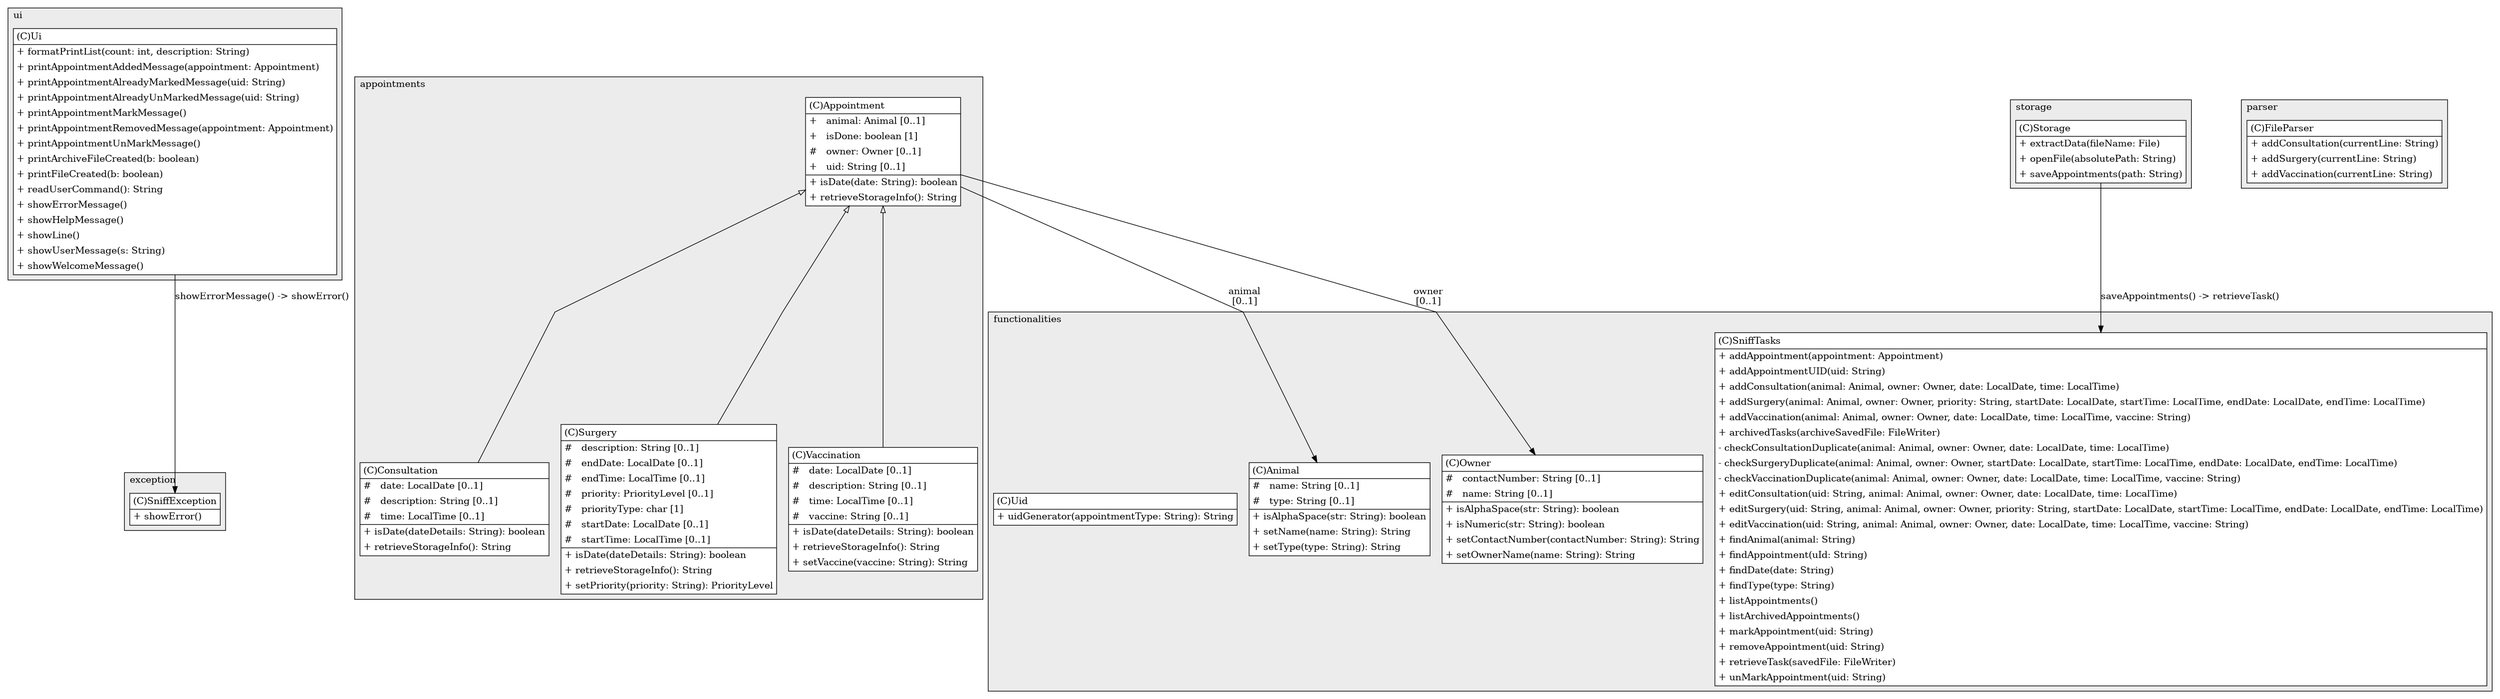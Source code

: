 @startuml

/' diagram meta data start
config=StructureConfiguration;
{
  "projectClassification": {
    "searchMode": "OpenProject", // OpenProject, AllProjects
    "includedProjects": "",
    "pathEndKeywords": "*.impl",
    "isClientPath": "",
    "isClientName": "",
    "isTestPath": "",
    "isTestName": "",
    "isMappingPath": "",
    "isMappingName": "",
    "isDataAccessPath": "",
    "isDataAccessName": "",
    "isDataStructurePath": "",
    "isDataStructureName": "",
    "isInterfaceStructuresPath": "",
    "isInterfaceStructuresName": "",
    "isEntryPointPath": "",
    "isEntryPointName": "",
    "treatFinalFieldsAsMandatory": false
  },
  "graphRestriction": {
    "classPackageExcludeFilter": "",
    "classPackageIncludeFilter": "",
    "classNameExcludeFilter": "",
    "classNameIncludeFilter": "",
    "methodNameExcludeFilter": "",
    "methodNameIncludeFilter": "",
    "removeByInheritance": "", // inheritance/annotation based filtering is done in a second step
    "removeByAnnotation": "",
    "removeByClassPackage": "", // cleanup the graph after inheritance/annotation based filtering is done
    "removeByClassName": "",
    "cutMappings": false,
    "cutEnum": true,
    "cutTests": true,
    "cutClient": true,
    "cutDataAccess": false,
    "cutInterfaceStructures": false,
    "cutDataStructures": false,
    "cutGetterAndSetter": true,
    "cutConstructors": true
  },
  "graphTraversal": {
    "forwardDepth": 6,
    "backwardDepth": 6,
    "classPackageExcludeFilter": "",
    "classPackageIncludeFilter": "",
    "classNameExcludeFilter": "",
    "classNameIncludeFilter": "",
    "methodNameExcludeFilter": "",
    "methodNameIncludeFilter": "",
    "hideMappings": false,
    "hideDataStructures": false,
    "hidePrivateMethods": true,
    "hideInterfaceCalls": true, // indirection: implementation -> interface (is hidden) -> implementation
    "onlyShowApplicationEntryPoints": false, // root node is included
    "useMethodCallsForStructureDiagram": "ForwardOnly" // ForwardOnly, BothDirections, No
  },
  "details": {
    "aggregation": "GroupByClass", // ByClass, GroupByClass, None
    "showClassGenericTypes": true,
    "showMethods": true,
    "showMethodParameterNames": true,
    "showMethodParameterTypes": true,
    "showMethodReturnType": true,
    "showPackageLevels": 2,
    "showDetailedClassStructure": true
  },
  "rootClass": "functionalities.storage.Storage",
  "extensionCallbackMethod": "" // qualified.class.name#methodName - signature: public static String method(String)
}
diagram meta data end '/



digraph g {
    rankdir="TB"
    splines=polyline
    

'nodes 
subgraph cluster_1481625679 { 
   	label=exception
	labeljust=l
	fillcolor="#ececec"
	style=filled
   
   SniffException1481625679[
	label=<<TABLE BORDER="1" CELLBORDER="0" CELLPADDING="4" CELLSPACING="0">
<TR><TD ALIGN="LEFT" >(C)SniffException</TD></TR>
<HR/>
<TR><TD ALIGN="LEFT" >+ showError()</TD></TR>
</TABLE>>
	style=filled
	margin=0
	shape=plaintext
	fillcolor="#FFFFFF"
];
} 

subgraph cluster_1519786164 { 
   	label=appointments
	labeljust=l
	fillcolor="#ececec"
	style=filled
   
   Appointment967792423[
	label=<<TABLE BORDER="1" CELLBORDER="0" CELLPADDING="4" CELLSPACING="0">
<TR><TD ALIGN="LEFT" >(C)Appointment</TD></TR>
<HR/>
<TR><TD ALIGN="LEFT" >+   animal: Animal [0..1]</TD></TR>
<TR><TD ALIGN="LEFT" >+   isDone: boolean [1]</TD></TR>
<TR><TD ALIGN="LEFT" >#   owner: Owner [0..1]</TD></TR>
<TR><TD ALIGN="LEFT" >+   uid: String [0..1]</TD></TR>
<HR/>
<TR><TD ALIGN="LEFT" >+ isDate(date: String): boolean</TD></TR>
<TR><TD ALIGN="LEFT" >+ retrieveStorageInfo(): String</TD></TR>
</TABLE>>
	style=filled
	margin=0
	shape=plaintext
	fillcolor="#FFFFFF"
];

Consultation967792423[
	label=<<TABLE BORDER="1" CELLBORDER="0" CELLPADDING="4" CELLSPACING="0">
<TR><TD ALIGN="LEFT" >(C)Consultation</TD></TR>
<HR/>
<TR><TD ALIGN="LEFT" >#   date: LocalDate [0..1]</TD></TR>
<TR><TD ALIGN="LEFT" >#   description: String [0..1]</TD></TR>
<TR><TD ALIGN="LEFT" >#   time: LocalTime [0..1]</TD></TR>
<HR/>
<TR><TD ALIGN="LEFT" >+ isDate(dateDetails: String): boolean</TD></TR>
<TR><TD ALIGN="LEFT" >+ retrieveStorageInfo(): String</TD></TR>
</TABLE>>
	style=filled
	margin=0
	shape=plaintext
	fillcolor="#FFFFFF"
];

Surgery967792423[
	label=<<TABLE BORDER="1" CELLBORDER="0" CELLPADDING="4" CELLSPACING="0">
<TR><TD ALIGN="LEFT" >(C)Surgery</TD></TR>
<HR/>
<TR><TD ALIGN="LEFT" >#   description: String [0..1]</TD></TR>
<TR><TD ALIGN="LEFT" >#   endDate: LocalDate [0..1]</TD></TR>
<TR><TD ALIGN="LEFT" >#   endTime: LocalTime [0..1]</TD></TR>
<TR><TD ALIGN="LEFT" >#   priority: PriorityLevel [0..1]</TD></TR>
<TR><TD ALIGN="LEFT" >#   priorityType: char [1]</TD></TR>
<TR><TD ALIGN="LEFT" >#   startDate: LocalDate [0..1]</TD></TR>
<TR><TD ALIGN="LEFT" >#   startTime: LocalTime [0..1]</TD></TR>
<HR/>
<TR><TD ALIGN="LEFT" >+ isDate(dateDetails: String): boolean</TD></TR>
<TR><TD ALIGN="LEFT" >+ retrieveStorageInfo(): String</TD></TR>
<TR><TD ALIGN="LEFT" >+ setPriority(priority: String): PriorityLevel</TD></TR>
</TABLE>>
	style=filled
	margin=0
	shape=plaintext
	fillcolor="#FFFFFF"
];

Vaccination967792423[
	label=<<TABLE BORDER="1" CELLBORDER="0" CELLPADDING="4" CELLSPACING="0">
<TR><TD ALIGN="LEFT" >(C)Vaccination</TD></TR>
<HR/>
<TR><TD ALIGN="LEFT" >#   date: LocalDate [0..1]</TD></TR>
<TR><TD ALIGN="LEFT" >#   description: String [0..1]</TD></TR>
<TR><TD ALIGN="LEFT" >#   time: LocalTime [0..1]</TD></TR>
<TR><TD ALIGN="LEFT" >#   vaccine: String [0..1]</TD></TR>
<HR/>
<TR><TD ALIGN="LEFT" >+ isDate(dateDetails: String): boolean</TD></TR>
<TR><TD ALIGN="LEFT" >+ retrieveStorageInfo(): String</TD></TR>
<TR><TD ALIGN="LEFT" >+ setVaccine(vaccine: String): String</TD></TR>
</TABLE>>
	style=filled
	margin=0
	shape=plaintext
	fillcolor="#FFFFFF"
];
} 

subgraph cluster_1884274053 { 
   	label=storage
	labeljust=l
	fillcolor="#ececec"
	style=filled
   
   Storage1389662410[
	label=<<TABLE BORDER="1" CELLBORDER="0" CELLPADDING="4" CELLSPACING="0">
<TR><TD ALIGN="LEFT" >(C)Storage</TD></TR>
<HR/>
<TR><TD ALIGN="LEFT" >+ extractData(fileName: File)</TD></TR>
<TR><TD ALIGN="LEFT" >+ openFile(absolutePath: String)</TD></TR>
<TR><TD ALIGN="LEFT" >+ saveAppointments(path: String)</TD></TR>
</TABLE>>
	style=filled
	margin=0
	shape=plaintext
	fillcolor="#FFFFFF"
];
} 

subgraph cluster_3732 { 
   	label=ui
	labeljust=l
	fillcolor="#ececec"
	style=filled
   
   Ui1037788935[
	label=<<TABLE BORDER="1" CELLBORDER="0" CELLPADDING="4" CELLSPACING="0">
<TR><TD ALIGN="LEFT" >(C)Ui</TD></TR>
<HR/>
<TR><TD ALIGN="LEFT" >+ formatPrintList(count: int, description: String)</TD></TR>
<TR><TD ALIGN="LEFT" >+ printAppointmentAddedMessage(appointment: Appointment)</TD></TR>
<TR><TD ALIGN="LEFT" >+ printAppointmentAlreadyMarkedMessage(uid: String)</TD></TR>
<TR><TD ALIGN="LEFT" >+ printAppointmentAlreadyUnMarkedMessage(uid: String)</TD></TR>
<TR><TD ALIGN="LEFT" >+ printAppointmentMarkMessage()</TD></TR>
<TR><TD ALIGN="LEFT" >+ printAppointmentRemovedMessage(appointment: Appointment)</TD></TR>
<TR><TD ALIGN="LEFT" >+ printAppointmentUnMarkMessage()</TD></TR>
<TR><TD ALIGN="LEFT" >+ printArchiveFileCreated(b: boolean)</TD></TR>
<TR><TD ALIGN="LEFT" >+ printFileCreated(b: boolean)</TD></TR>
<TR><TD ALIGN="LEFT" >+ readUserCommand(): String</TD></TR>
<TR><TD ALIGN="LEFT" >+ showErrorMessage()</TD></TR>
<TR><TD ALIGN="LEFT" >+ showHelpMessage()</TD></TR>
<TR><TD ALIGN="LEFT" >+ showLine()</TD></TR>
<TR><TD ALIGN="LEFT" >+ showUserMessage(s: String)</TD></TR>
<TR><TD ALIGN="LEFT" >+ showWelcomeMessage()</TD></TR>
</TABLE>>
	style=filled
	margin=0
	shape=plaintext
	fillcolor="#FFFFFF"
];
} 

subgraph cluster_579021399 { 
   	label=functionalities
	labeljust=l
	fillcolor="#ececec"
	style=filled
   
   Animal579021399[
	label=<<TABLE BORDER="1" CELLBORDER="0" CELLPADDING="4" CELLSPACING="0">
<TR><TD ALIGN="LEFT" >(C)Animal</TD></TR>
<HR/>
<TR><TD ALIGN="LEFT" >#   name: String [0..1]</TD></TR>
<TR><TD ALIGN="LEFT" >#   type: String [0..1]</TD></TR>
<HR/>
<TR><TD ALIGN="LEFT" >+ isAlphaSpace(str: String): boolean</TD></TR>
<TR><TD ALIGN="LEFT" >+ setName(name: String): String</TD></TR>
<TR><TD ALIGN="LEFT" >+ setType(type: String): String</TD></TR>
</TABLE>>
	style=filled
	margin=0
	shape=plaintext
	fillcolor="#FFFFFF"
];

Owner579021399[
	label=<<TABLE BORDER="1" CELLBORDER="0" CELLPADDING="4" CELLSPACING="0">
<TR><TD ALIGN="LEFT" >(C)Owner</TD></TR>
<HR/>
<TR><TD ALIGN="LEFT" >#   contactNumber: String [0..1]</TD></TR>
<TR><TD ALIGN="LEFT" >#   name: String [0..1]</TD></TR>
<HR/>
<TR><TD ALIGN="LEFT" >+ isAlphaSpace(str: String): boolean</TD></TR>
<TR><TD ALIGN="LEFT" >+ isNumeric(str: String): boolean</TD></TR>
<TR><TD ALIGN="LEFT" >+ setContactNumber(contactNumber: String): String</TD></TR>
<TR><TD ALIGN="LEFT" >+ setOwnerName(name: String): String</TD></TR>
</TABLE>>
	style=filled
	margin=0
	shape=plaintext
	fillcolor="#FFFFFF"
];

SniffTasks579021399[
	label=<<TABLE BORDER="1" CELLBORDER="0" CELLPADDING="4" CELLSPACING="0">
<TR><TD ALIGN="LEFT" >(C)SniffTasks</TD></TR>
<HR/>
<TR><TD ALIGN="LEFT" >+ addAppointment(appointment: Appointment)</TD></TR>
<TR><TD ALIGN="LEFT" >+ addAppointmentUID(uid: String)</TD></TR>
<TR><TD ALIGN="LEFT" >+ addConsultation(animal: Animal, owner: Owner, date: LocalDate, time: LocalTime)</TD></TR>
<TR><TD ALIGN="LEFT" >+ addSurgery(animal: Animal, owner: Owner, priority: String, startDate: LocalDate, startTime: LocalTime, endDate: LocalDate, endTime: LocalTime)</TD></TR>
<TR><TD ALIGN="LEFT" >+ addVaccination(animal: Animal, owner: Owner, date: LocalDate, time: LocalTime, vaccine: String)</TD></TR>
<TR><TD ALIGN="LEFT" >+ archivedTasks(archiveSavedFile: FileWriter)</TD></TR>
<TR><TD ALIGN="LEFT" >- checkConsultationDuplicate(animal: Animal, owner: Owner, date: LocalDate, time: LocalTime)</TD></TR>
<TR><TD ALIGN="LEFT" >- checkSurgeryDuplicate(animal: Animal, owner: Owner, startDate: LocalDate, startTime: LocalTime, endDate: LocalDate, endTime: LocalTime)</TD></TR>
<TR><TD ALIGN="LEFT" >- checkVaccinationDuplicate(animal: Animal, owner: Owner, date: LocalDate, time: LocalTime, vaccine: String)</TD></TR>
<TR><TD ALIGN="LEFT" >+ editConsultation(uid: String, animal: Animal, owner: Owner, date: LocalDate, time: LocalTime)</TD></TR>
<TR><TD ALIGN="LEFT" >+ editSurgery(uid: String, animal: Animal, owner: Owner, priority: String, startDate: LocalDate, startTime: LocalTime, endDate: LocalDate, endTime: LocalTime)</TD></TR>
<TR><TD ALIGN="LEFT" >+ editVaccination(uid: String, animal: Animal, owner: Owner, date: LocalDate, time: LocalTime, vaccine: String)</TD></TR>
<TR><TD ALIGN="LEFT" >+ findAnimal(animal: String)</TD></TR>
<TR><TD ALIGN="LEFT" >+ findAppointment(uId: String)</TD></TR>
<TR><TD ALIGN="LEFT" >+ findDate(date: String)</TD></TR>
<TR><TD ALIGN="LEFT" >+ findType(type: String)</TD></TR>
<TR><TD ALIGN="LEFT" >+ listAppointments()</TD></TR>
<TR><TD ALIGN="LEFT" >+ listArchivedAppointments()</TD></TR>
<TR><TD ALIGN="LEFT" >+ markAppointment(uid: String)</TD></TR>
<TR><TD ALIGN="LEFT" >+ removeAppointment(uid: String)</TD></TR>
<TR><TD ALIGN="LEFT" >+ retrieveTask(savedFile: FileWriter)</TD></TR>
<TR><TD ALIGN="LEFT" >+ unMarkAppointment(uid: String)</TD></TR>
</TABLE>>
	style=filled
	margin=0
	shape=plaintext
	fillcolor="#FFFFFF"
];

Uid579021399[
	label=<<TABLE BORDER="1" CELLBORDER="0" CELLPADDING="4" CELLSPACING="0">
<TR><TD ALIGN="LEFT" >(C)Uid</TD></TR>
<HR/>
<TR><TD ALIGN="LEFT" >+ uidGenerator(appointmentType: String): String</TD></TR>
</TABLE>>
	style=filled
	margin=0
	shape=plaintext
	fillcolor="#FFFFFF"
];
} 

subgraph cluster_995410913 { 
   	label=parser
	labeljust=l
	fillcolor="#ececec"
	style=filled
   
   FileParser1930038276[
	label=<<TABLE BORDER="1" CELLBORDER="0" CELLPADDING="4" CELLSPACING="0">
<TR><TD ALIGN="LEFT" >(C)FileParser</TD></TR>
<HR/>
<TR><TD ALIGN="LEFT" >+ addConsultation(currentLine: String)</TD></TR>
<TR><TD ALIGN="LEFT" >+ addSurgery(currentLine: String)</TD></TR>
<TR><TD ALIGN="LEFT" >+ addVaccination(currentLine: String)</TD></TR>
</TABLE>>
	style=filled
	margin=0
	shape=plaintext
	fillcolor="#FFFFFF"
];
} 

'edges    
Appointment967792423 -> Animal579021399[label="animal
[0..1]"];
Appointment967792423 -> Consultation967792423[arrowhead=none, arrowtail=empty, dir=both];
Appointment967792423 -> Owner579021399[label="owner
[0..1]"];
Appointment967792423 -> Surgery967792423[arrowhead=none, arrowtail=empty, dir=both];
Appointment967792423 -> Vaccination967792423[arrowhead=none, arrowtail=empty, dir=both];
Storage1389662410 -> SniffTasks579021399[label="saveAppointments() -> retrieveTask()"];
Ui1037788935 -> SniffException1481625679[label="showErrorMessage() -> showError()"];
    
}
@enduml